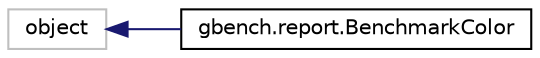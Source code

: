 digraph "Graphical Class Hierarchy"
{
 // LATEX_PDF_SIZE
  edge [fontname="Helvetica",fontsize="10",labelfontname="Helvetica",labelfontsize="10"];
  node [fontname="Helvetica",fontsize="10",shape=record];
  rankdir="LR";
  Node244 [label="object",height=0.2,width=0.4,color="grey75", fillcolor="white", style="filled",tooltip=" "];
  Node244 -> Node0 [dir="back",color="midnightblue",fontsize="10",style="solid",fontname="Helvetica"];
  Node0 [label="gbench.report.BenchmarkColor",height=0.2,width=0.4,color="black", fillcolor="white", style="filled",URL="$classgbench_1_1report_1_1BenchmarkColor.html",tooltip=" "];
}
